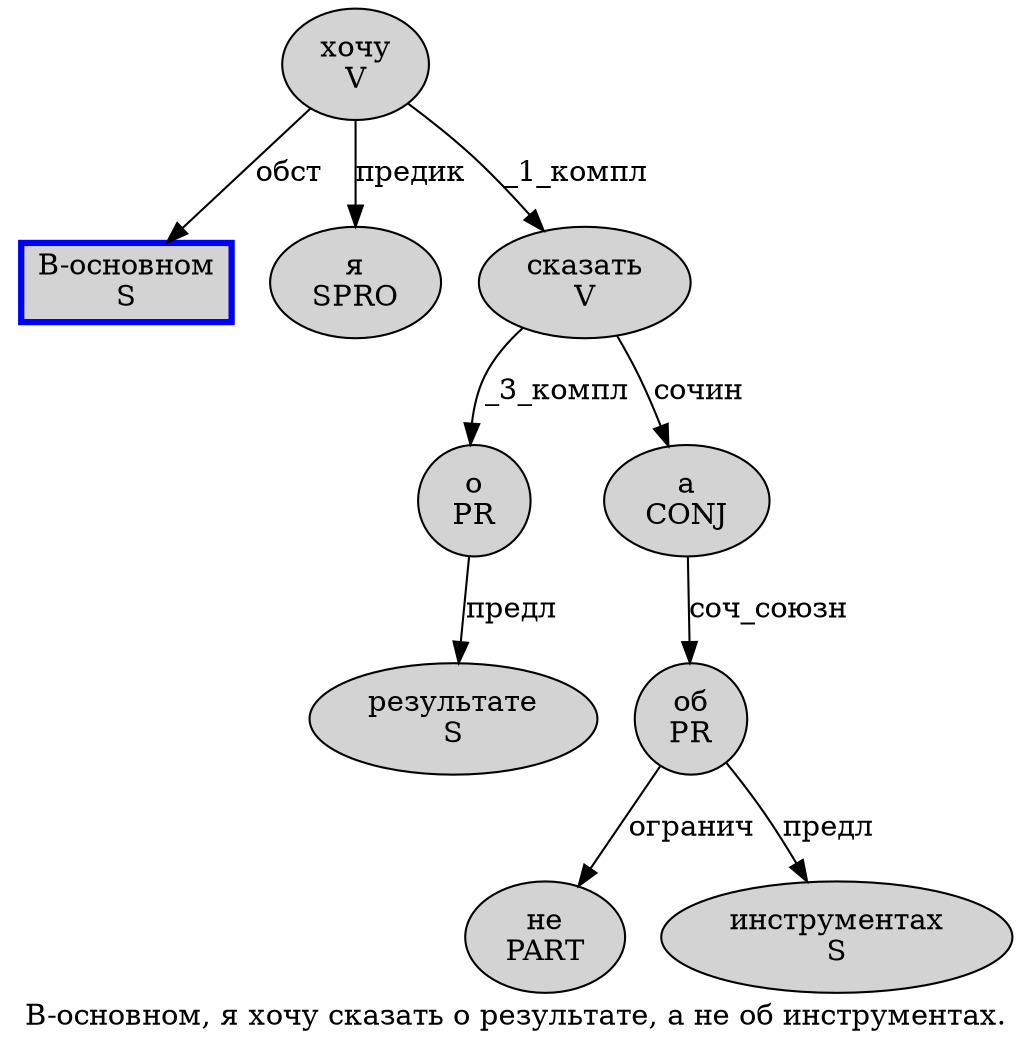 digraph SENTENCE_3708 {
	graph [label="В-основном, я хочу сказать о результате, а не об инструментах."]
	node [style=filled]
		0 [label="В-основном
S" color=blue fillcolor=lightgray penwidth=3 shape=box]
		2 [label="я
SPRO" color="" fillcolor=lightgray penwidth=1 shape=ellipse]
		3 [label="хочу
V" color="" fillcolor=lightgray penwidth=1 shape=ellipse]
		4 [label="сказать
V" color="" fillcolor=lightgray penwidth=1 shape=ellipse]
		5 [label="о
PR" color="" fillcolor=lightgray penwidth=1 shape=ellipse]
		6 [label="результате
S" color="" fillcolor=lightgray penwidth=1 shape=ellipse]
		8 [label="а
CONJ" color="" fillcolor=lightgray penwidth=1 shape=ellipse]
		9 [label="не
PART" color="" fillcolor=lightgray penwidth=1 shape=ellipse]
		10 [label="об
PR" color="" fillcolor=lightgray penwidth=1 shape=ellipse]
		11 [label="инструментах
S" color="" fillcolor=lightgray penwidth=1 shape=ellipse]
			4 -> 5 [label="_3_компл"]
			4 -> 8 [label="сочин"]
			3 -> 0 [label="обст"]
			3 -> 2 [label="предик"]
			3 -> 4 [label="_1_компл"]
			8 -> 10 [label="соч_союзн"]
			5 -> 6 [label="предл"]
			10 -> 9 [label="огранич"]
			10 -> 11 [label="предл"]
}